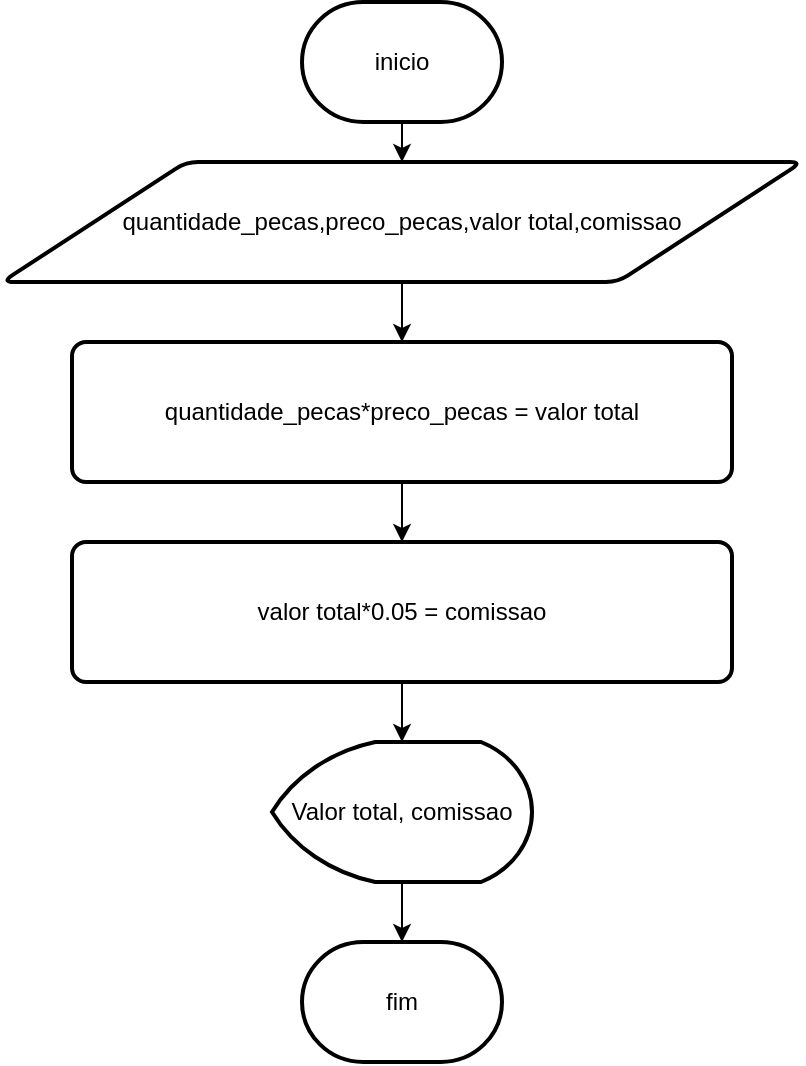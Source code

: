 <mxfile version="18.0.2" type="device"><diagram id="PKpthjGr7U0OyxdzBlpj" name="Page-1"><mxGraphModel dx="1102" dy="614" grid="1" gridSize="10" guides="1" tooltips="1" connect="1" arrows="1" fold="1" page="1" pageScale="1" pageWidth="827" pageHeight="1169" math="0" shadow="0"><root><mxCell id="0"/><mxCell id="1" parent="0"/><mxCell id="XBjwDw8H1PCAbUvNSVB8-5" value="" style="edgeStyle=orthogonalEdgeStyle;rounded=0;orthogonalLoop=1;jettySize=auto;html=1;" edge="1" parent="1" source="XBjwDw8H1PCAbUvNSVB8-1" target="XBjwDw8H1PCAbUvNSVB8-4"><mxGeometry relative="1" as="geometry"/></mxCell><mxCell id="XBjwDw8H1PCAbUvNSVB8-1" value="inicio" style="strokeWidth=2;html=1;shape=mxgraph.flowchart.terminator;whiteSpace=wrap;" vertex="1" parent="1"><mxGeometry x="330" y="20" width="100" height="60" as="geometry"/></mxCell><mxCell id="XBjwDw8H1PCAbUvNSVB8-7" value="" style="edgeStyle=orthogonalEdgeStyle;rounded=0;orthogonalLoop=1;jettySize=auto;html=1;" edge="1" parent="1" source="XBjwDw8H1PCAbUvNSVB8-4" target="XBjwDw8H1PCAbUvNSVB8-6"><mxGeometry relative="1" as="geometry"/></mxCell><mxCell id="XBjwDw8H1PCAbUvNSVB8-4" value="&lt;span style=&quot;&quot;&gt;quantidade_pecas,preco_pecas,valor total,comissao&lt;/span&gt;" style="shape=parallelogram;html=1;strokeWidth=2;perimeter=parallelogramPerimeter;whiteSpace=wrap;rounded=1;arcSize=12;size=0.23;" vertex="1" parent="1"><mxGeometry x="180" y="100" width="400" height="60" as="geometry"/></mxCell><mxCell id="XBjwDw8H1PCAbUvNSVB8-11" value="" style="edgeStyle=orthogonalEdgeStyle;rounded=0;orthogonalLoop=1;jettySize=auto;html=1;" edge="1" parent="1" source="XBjwDw8H1PCAbUvNSVB8-6" target="XBjwDw8H1PCAbUvNSVB8-10"><mxGeometry relative="1" as="geometry"/></mxCell><mxCell id="XBjwDw8H1PCAbUvNSVB8-6" value="&lt;span style=&quot;&quot;&gt;quantidade_pecas*preco_pecas = valor total&lt;/span&gt;" style="rounded=1;whiteSpace=wrap;html=1;absoluteArcSize=1;arcSize=14;strokeWidth=2;" vertex="1" parent="1"><mxGeometry x="215" y="190" width="330" height="70" as="geometry"/></mxCell><mxCell id="XBjwDw8H1PCAbUvNSVB8-13" value="" style="edgeStyle=orthogonalEdgeStyle;rounded=0;orthogonalLoop=1;jettySize=auto;html=1;" edge="1" parent="1" source="XBjwDw8H1PCAbUvNSVB8-10" target="XBjwDw8H1PCAbUvNSVB8-12"><mxGeometry relative="1" as="geometry"/></mxCell><mxCell id="XBjwDw8H1PCAbUvNSVB8-10" value="&lt;span style=&quot;&quot;&gt;valor total*0.05 = comissao&lt;/span&gt;" style="rounded=1;whiteSpace=wrap;html=1;absoluteArcSize=1;arcSize=14;strokeWidth=2;" vertex="1" parent="1"><mxGeometry x="215" y="290" width="330" height="70" as="geometry"/></mxCell><mxCell id="XBjwDw8H1PCAbUvNSVB8-15" value="" style="edgeStyle=orthogonalEdgeStyle;rounded=0;orthogonalLoop=1;jettySize=auto;html=1;" edge="1" parent="1" source="XBjwDw8H1PCAbUvNSVB8-12" target="XBjwDw8H1PCAbUvNSVB8-14"><mxGeometry relative="1" as="geometry"/></mxCell><mxCell id="XBjwDw8H1PCAbUvNSVB8-12" value="Valor total, comissao" style="strokeWidth=2;html=1;shape=mxgraph.flowchart.display;whiteSpace=wrap;" vertex="1" parent="1"><mxGeometry x="315" y="390" width="130" height="70" as="geometry"/></mxCell><mxCell id="XBjwDw8H1PCAbUvNSVB8-14" value="fim" style="strokeWidth=2;html=1;shape=mxgraph.flowchart.terminator;whiteSpace=wrap;" vertex="1" parent="1"><mxGeometry x="330" y="490" width="100" height="60" as="geometry"/></mxCell></root></mxGraphModel></diagram></mxfile>